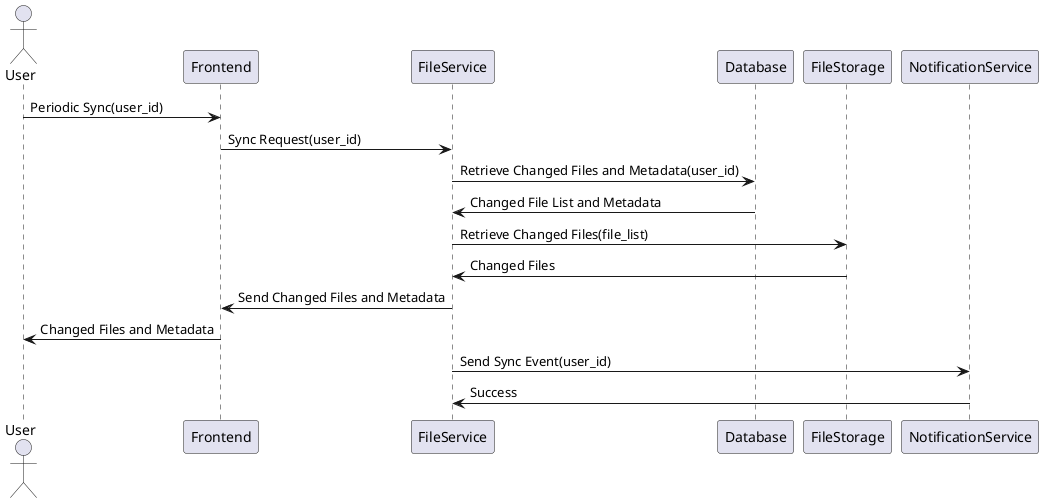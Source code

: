 @startuml
actor User
participant Frontend
participant FileService
participant Database
participant FileStorage
participant NotificationService

User -> Frontend: Periodic Sync(user_id)
Frontend -> FileService: Sync Request(user_id)
FileService -> Database: Retrieve Changed Files and Metadata(user_id)
Database -> FileService: Changed File List and Metadata
FileService -> FileStorage: Retrieve Changed Files(file_list)
FileStorage -> FileService: Changed Files
FileService -> Frontend: Send Changed Files and Metadata
Frontend -> User: Changed Files and Metadata
FileService -> NotificationService: Send Sync Event(user_id)
NotificationService -> FileService: Success
@enduml

